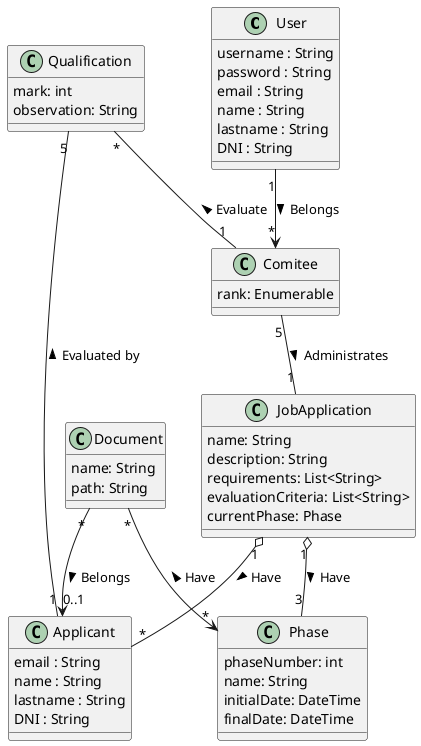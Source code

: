 @startuml
class User{
        username : String
        password : String
        email : String
        name : String
        lastname : String
        DNI : String
}
class Comitee{
  rank: Enumerable
}



class JobApplication {
name: String
description: String
requirements: List<String>
evaluationCriteria: List<String>
currentPhase: Phase
}

class Phase {
phaseNumber: int
name: String
initialDate: DateTime
finalDate: DateTime
}
class Applicant {
        email : String
        name : String
        lastname : String
        DNI : String
}
class Qualification {
mark: int
observation: String
}
class Document {
name: String
path: String
}

User "1" --> "*" Comitee:Belongs >

Qualification "*" -- "1" Comitee:Evaluate <

Comitee "5" -- "1" JobApplication:Administrates >

Document "*" --> "*" Phase:Have <
JobApplication "1" o-- "3" Phase:Have > 

JobApplication "1" o-- "*" Applicant:Have >
Qualification "5" -- "1" Applicant:Evaluated by < 
Document "*" --> "0..1" Applicant:Belongs >
@enduml
